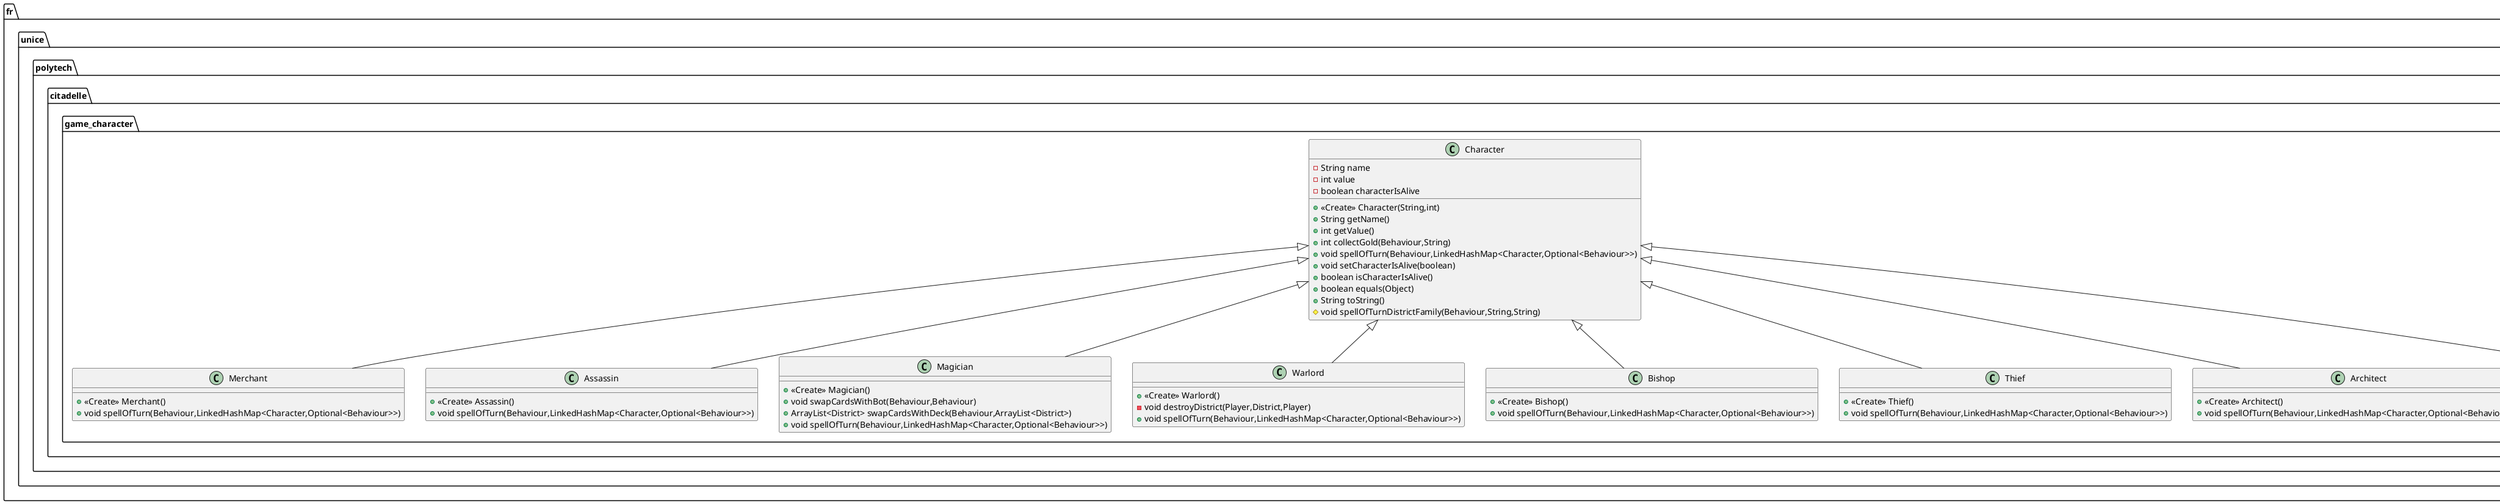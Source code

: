 @startuml
class fr.unice.polytech.citadelle.game_character.Merchant {
+ <<Create>> Merchant()
+ void spellOfTurn(Behaviour,LinkedHashMap<Character,Optional<Behaviour>>)
}
class fr.unice.polytech.citadelle.game_character.Assassin {
+ <<Create>> Assassin()
+ void spellOfTurn(Behaviour,LinkedHashMap<Character,Optional<Behaviour>>)
}
class fr.unice.polytech.citadelle.game_character.Magician {
+ <<Create>> Magician()
+ void swapCardsWithBot(Behaviour,Behaviour)
+ ArrayList<District> swapCardsWithDeck(Behaviour,ArrayList<District>)
+ void spellOfTurn(Behaviour,LinkedHashMap<Character,Optional<Behaviour>>)
}
class fr.unice.polytech.citadelle.game_character.Warlord {
+ <<Create>> Warlord()
- void destroyDistrict(Player,District,Player)
+ void spellOfTurn(Behaviour,LinkedHashMap<Character,Optional<Behaviour>>)
}
class fr.unice.polytech.citadelle.game_character.Bishop {
+ <<Create>> Bishop()
+ void spellOfTurn(Behaviour,LinkedHashMap<Character,Optional<Behaviour>>)
}
class fr.unice.polytech.citadelle.game_character.Character {
- String name
- int value
- boolean characterIsAlive
+ <<Create>> Character(String,int)
+ String getName()
+ int getValue()
+ int collectGold(Behaviour,String)
+ void spellOfTurn(Behaviour,LinkedHashMap<Character,Optional<Behaviour>>)
+ void setCharacterIsAlive(boolean)
+ boolean isCharacterIsAlive()
+ boolean equals(Object)
+ String toString()
# void spellOfTurnDistrictFamily(Behaviour,String,String)
}
class fr.unice.polytech.citadelle.game_character.Thief {
+ <<Create>> Thief()
+ void spellOfTurn(Behaviour,LinkedHashMap<Character,Optional<Behaviour>>)
}
class fr.unice.polytech.citadelle.game_character.Architect {
+ <<Create>> Architect()
+ void spellOfTurn(Behaviour,LinkedHashMap<Character,Optional<Behaviour>>)
}
class fr.unice.polytech.citadelle.game_character.King {
+ <<Create>> King()
+ void spellOfTurn(Behaviour,LinkedHashMap<Character,Optional<Behaviour>>)
}


fr.unice.polytech.citadelle.game_character.Character <|-- fr.unice.polytech.citadelle.game_character.Merchant
fr.unice.polytech.citadelle.game_character.Character <|-- fr.unice.polytech.citadelle.game_character.Assassin
fr.unice.polytech.citadelle.game_character.Character <|-- fr.unice.polytech.citadelle.game_character.Magician
fr.unice.polytech.citadelle.game_character.Character <|-- fr.unice.polytech.citadelle.game_character.Warlord
fr.unice.polytech.citadelle.game_character.Character <|-- fr.unice.polytech.citadelle.game_character.Bishop
fr.unice.polytech.citadelle.game_character.Character <|-- fr.unice.polytech.citadelle.game_character.Thief
fr.unice.polytech.citadelle.game_character.Character <|-- fr.unice.polytech.citadelle.game_character.Architect
fr.unice.polytech.citadelle.game_character.Character <|-- fr.unice.polytech.citadelle.game_character.King
@enduml